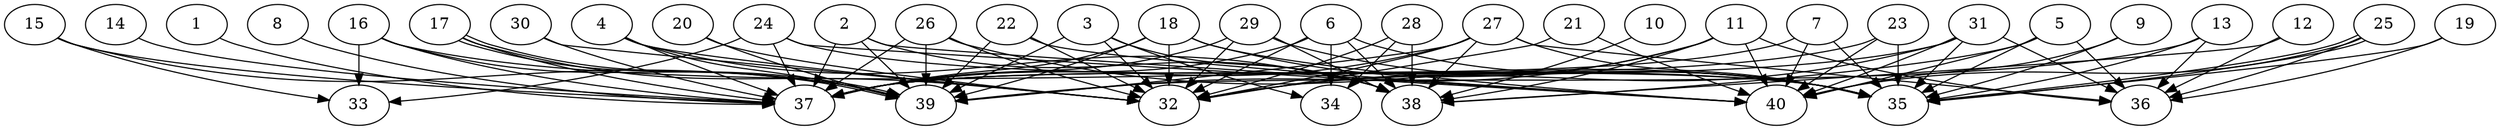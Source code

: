 // DAG automatically generated by daggen at Thu Oct  3 14:06:48 2019
// ./daggen --dot -n 40 --ccr 0.3 --fat 0.9 --regular 0.5 --density 0.6 --mindata 5242880 --maxdata 52428800 
digraph G {
  1 [size="78506667", alpha="0.13", expect_size="23552000"] 
  1 -> 37 [size ="23552000"]
  2 [size="53131947", alpha="0.05", expect_size="15939584"] 
  2 -> 37 [size ="15939584"]
  2 -> 38 [size ="15939584"]
  2 -> 39 [size ="15939584"]
  2 -> 40 [size ="15939584"]
  3 [size="102792533", alpha="0.18", expect_size="30837760"] 
  3 -> 32 [size ="30837760"]
  3 -> 34 [size ="30837760"]
  3 -> 38 [size ="30837760"]
  3 -> 39 [size ="30837760"]
  4 [size="25968640", alpha="0.07", expect_size="7790592"] 
  4 -> 32 [size ="7790592"]
  4 -> 37 [size ="7790592"]
  4 -> 38 [size ="7790592"]
  4 -> 39 [size ="7790592"]
  5 [size="85145600", alpha="0.11", expect_size="25543680"] 
  5 -> 35 [size ="25543680"]
  5 -> 36 [size ="25543680"]
  5 -> 38 [size ="25543680"]
  5 -> 40 [size ="25543680"]
  6 [size="35560107", alpha="0.12", expect_size="10668032"] 
  6 -> 32 [size ="10668032"]
  6 -> 34 [size ="10668032"]
  6 -> 35 [size ="10668032"]
  6 -> 37 [size ="10668032"]
  6 -> 38 [size ="10668032"]
  7 [size="19077120", alpha="0.02", expect_size="5723136"] 
  7 -> 35 [size ="5723136"]
  7 -> 37 [size ="5723136"]
  7 -> 40 [size ="5723136"]
  8 [size="132044800", alpha="0.06", expect_size="39613440"] 
  8 -> 37 [size ="39613440"]
  9 [size="29057707", alpha="0.08", expect_size="8717312"] 
  9 -> 35 [size ="8717312"]
  9 -> 40 [size ="8717312"]
  10 [size="38406827", alpha="0.01", expect_size="11522048"] 
  10 -> 38 [size ="11522048"]
  11 [size="171158187", alpha="0.02", expect_size="51347456"] 
  11 -> 32 [size ="51347456"]
  11 -> 36 [size ="51347456"]
  11 -> 38 [size ="51347456"]
  11 -> 39 [size ="51347456"]
  11 -> 40 [size ="51347456"]
  12 [size="112602453", alpha="0.14", expect_size="33780736"] 
  12 -> 36 [size ="33780736"]
  12 -> 38 [size ="33780736"]
  13 [size="152668160", alpha="0.11", expect_size="45800448"] 
  13 -> 35 [size ="45800448"]
  13 -> 36 [size ="45800448"]
  13 -> 39 [size ="45800448"]
  14 [size="137007787", alpha="0.06", expect_size="41102336"] 
  14 -> 37 [size ="41102336"]
  15 [size="34218667", alpha="0.11", expect_size="10265600"] 
  15 -> 33 [size ="10265600"]
  15 -> 37 [size ="10265600"]
  15 -> 39 [size ="10265600"]
  16 [size="119971840", alpha="0.04", expect_size="35991552"] 
  16 -> 33 [size ="35991552"]
  16 -> 35 [size ="35991552"]
  16 -> 37 [size ="35991552"]
  16 -> 39 [size ="35991552"]
  17 [size="54971733", alpha="0.19", expect_size="16491520"] 
  17 -> 32 [size ="16491520"]
  17 -> 37 [size ="16491520"]
  17 -> 39 [size ="16491520"]
  17 -> 39 [size ="16491520"]
  18 [size="71335253", alpha="0.08", expect_size="21400576"] 
  18 -> 32 [size ="21400576"]
  18 -> 35 [size ="21400576"]
  18 -> 37 [size ="21400576"]
  18 -> 39 [size ="21400576"]
  18 -> 40 [size ="21400576"]
  19 [size="117149013", alpha="0.17", expect_size="35144704"] 
  19 -> 35 [size ="35144704"]
  19 -> 36 [size ="35144704"]
  20 [size="26262187", alpha="0.11", expect_size="7878656"] 
  20 -> 32 [size ="7878656"]
  20 -> 39 [size ="7878656"]
  21 [size="37857280", alpha="0.14", expect_size="11357184"] 
  21 -> 32 [size ="11357184"]
  21 -> 40 [size ="11357184"]
  22 [size="52026027", alpha="0.00", expect_size="15607808"] 
  22 -> 32 [size ="15607808"]
  22 -> 39 [size ="15607808"]
  22 -> 40 [size ="15607808"]
  23 [size="164157440", alpha="0.18", expect_size="49247232"] 
  23 -> 35 [size ="49247232"]
  23 -> 37 [size ="49247232"]
  23 -> 40 [size ="49247232"]
  24 [size="96679253", alpha="0.16", expect_size="29003776"] 
  24 -> 33 [size ="29003776"]
  24 -> 35 [size ="29003776"]
  24 -> 37 [size ="29003776"]
  24 -> 40 [size ="29003776"]
  25 [size="147121493", alpha="0.04", expect_size="44136448"] 
  25 -> 35 [size ="44136448"]
  25 -> 35 [size ="44136448"]
  25 -> 36 [size ="44136448"]
  25 -> 40 [size ="44136448"]
  26 [size="75086507", alpha="0.13", expect_size="22525952"] 
  26 -> 32 [size ="22525952"]
  26 -> 35 [size ="22525952"]
  26 -> 37 [size ="22525952"]
  26 -> 39 [size ="22525952"]
  27 [size="103031467", alpha="0.03", expect_size="30909440"] 
  27 -> 32 [size ="30909440"]
  27 -> 35 [size ="30909440"]
  27 -> 36 [size ="30909440"]
  27 -> 37 [size ="30909440"]
  27 -> 38 [size ="30909440"]
  27 -> 39 [size ="30909440"]
  28 [size="98914987", alpha="0.07", expect_size="29674496"] 
  28 -> 32 [size ="29674496"]
  28 -> 34 [size ="29674496"]
  28 -> 38 [size ="29674496"]
  29 [size="165529600", alpha="0.13", expect_size="49658880"] 
  29 -> 32 [size ="49658880"]
  29 -> 35 [size ="49658880"]
  29 -> 37 [size ="49658880"]
  29 -> 38 [size ="49658880"]
  30 [size="141523627", alpha="0.02", expect_size="42457088"] 
  30 -> 32 [size ="42457088"]
  30 -> 37 [size ="42457088"]
  31 [size="73611947", alpha="0.10", expect_size="22083584"] 
  31 -> 32 [size ="22083584"]
  31 -> 35 [size ="22083584"]
  31 -> 36 [size ="22083584"]
  31 -> 37 [size ="22083584"]
  31 -> 40 [size ="22083584"]
  32 [size="22831787", alpha="0.10", expect_size="6849536"] 
  33 [size="24835413", alpha="0.07", expect_size="7450624"] 
  34 [size="164942507", alpha="0.19", expect_size="49482752"] 
  35 [size="137069227", alpha="0.14", expect_size="41120768"] 
  36 [size="166181547", alpha="0.02", expect_size="49854464"] 
  37 [size="113073493", alpha="0.14", expect_size="33922048"] 
  38 [size="136635733", alpha="0.13", expect_size="40990720"] 
  39 [size="36860587", alpha="0.05", expect_size="11058176"] 
  40 [size="139909120", alpha="0.18", expect_size="41972736"] 
}
